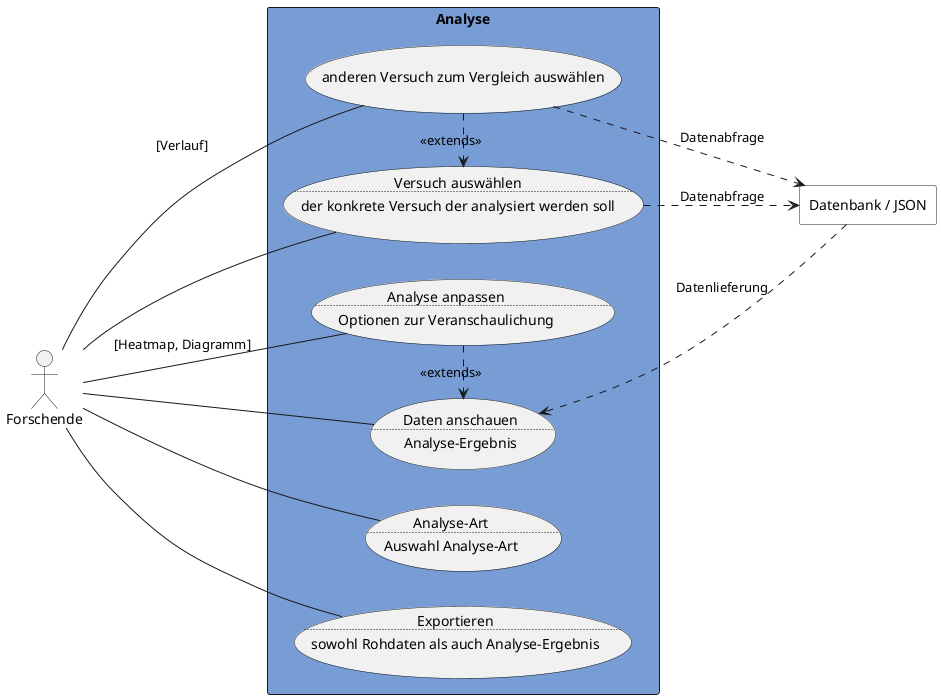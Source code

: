 @startuml analyse
left to right direction

actor Forschende as f

rectangle "Analyse" #789dd5 {
    usecase va as "Versuch auswählen
    ..
    der konkrete Versuch der analysiert werden soll"
    usecase vv as "anderen Versuch zum Vergleich auswählen"
    usecase da as "Daten anschauen
    ..
    Analyse-Ergebnis"
    usecase at as "Analyse-Art
    ..
    Auswahl Analyse-Art"
    usecase aa as "Analyse anpassen
    ..
    Optionen zur Veranschaulichung"
    usecase ex as "Exportieren
    ..
    sowohl Rohdaten als auch Analyse-Ergebnis"
}

rectangle "Datenbank / JSON" as s #FFFFFF

f -- da
f -- aa : [Heatmap, Diagramm]
f -- ex
f -- va
f -- at
f -- vv : [Verlauf]

' intern
va ..> s : Datenabfrage
vv ..> s : Datenabfrage
s ..> da : Datenlieferung

va <.l. vv : <<extends>>
da <.l. aa : <<extends>>

@enduml
